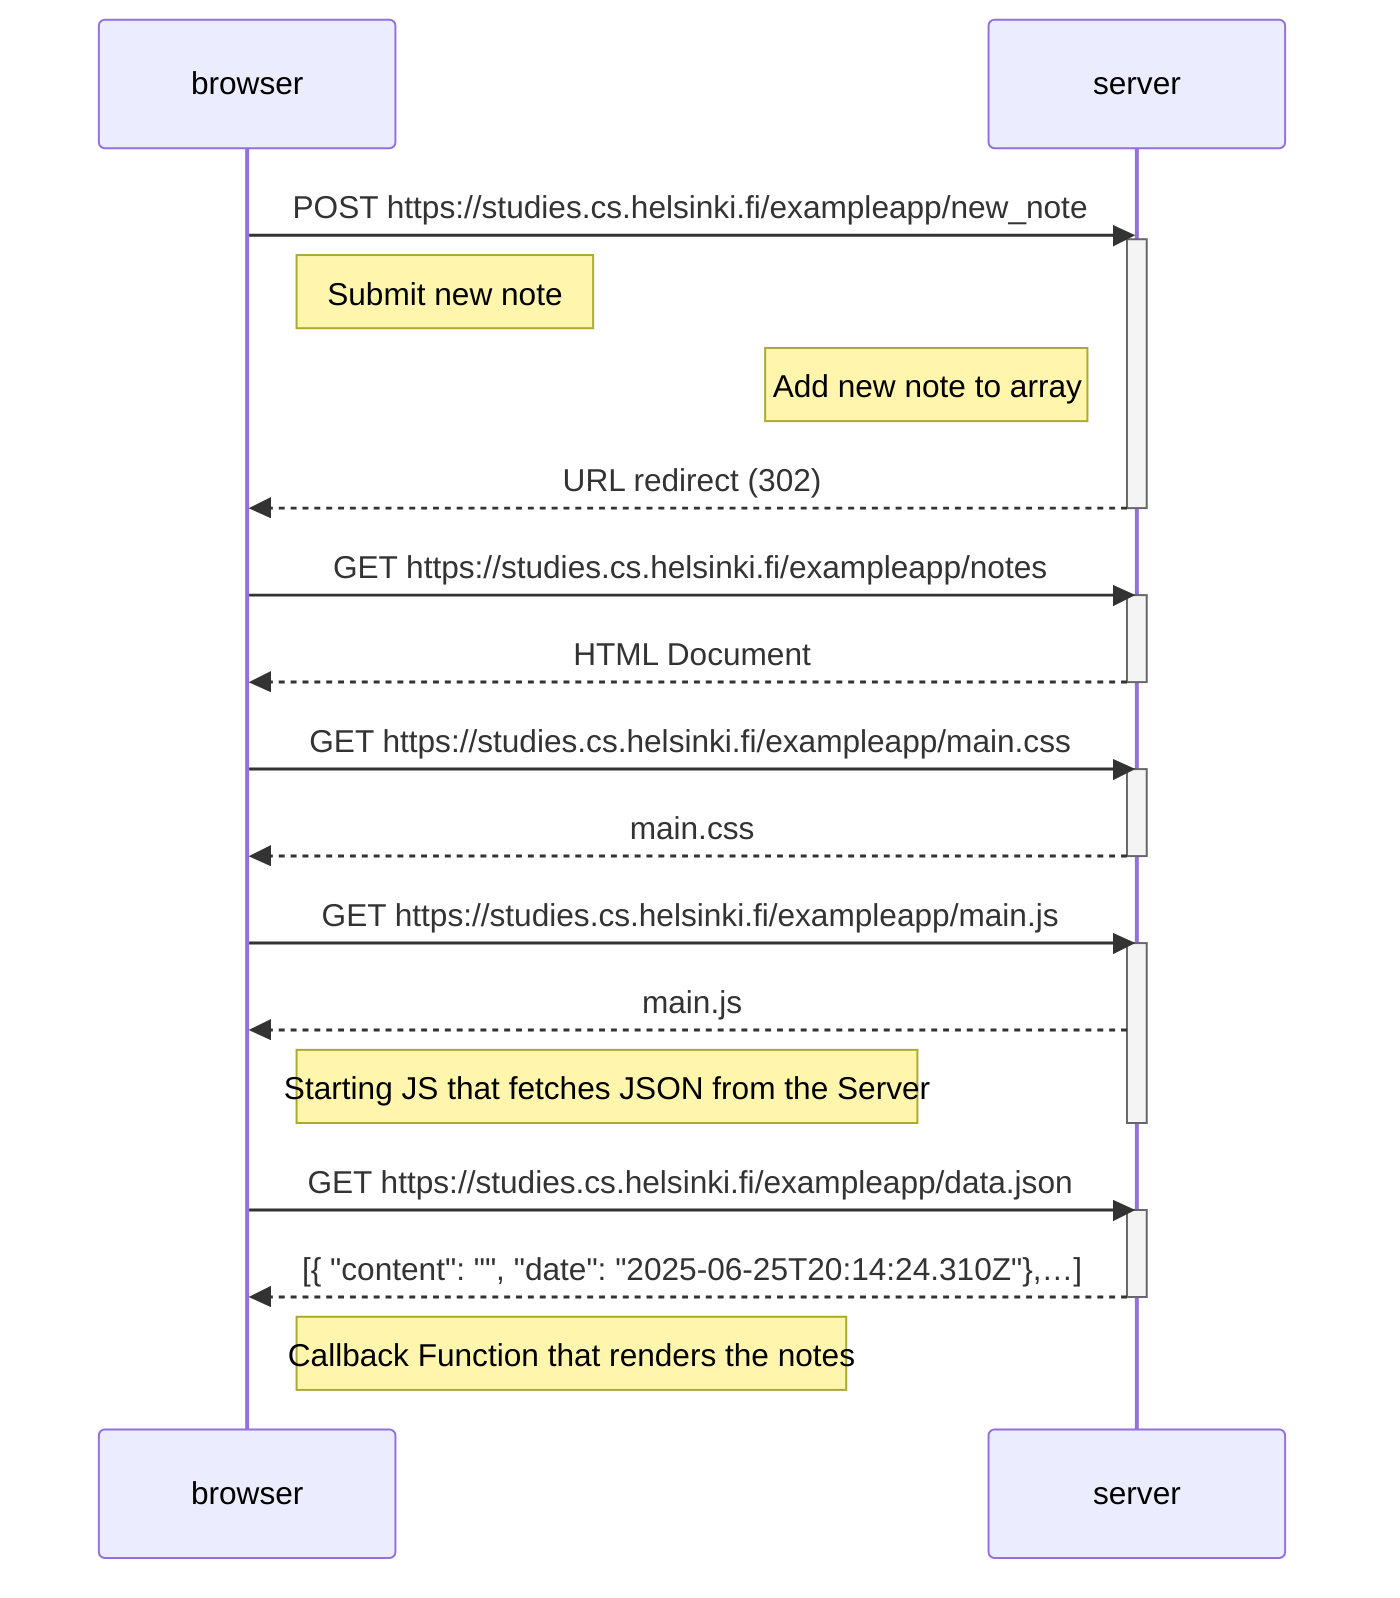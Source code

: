sequenceDiagram
        participant browser
        participant server
        browser->>server: POST https://studies.cs.helsinki.fi/exampleapp/new_note
        activate server
        Note right of browser: Submit new note
        Note left of server: Add new note to array
        server-->>browser:URL redirect (302)
        deactivate server
        browser->>server: GET https://studies.cs.helsinki.fi/exampleapp/notes
        activate server
        server-->>browser:HTML Document
        deactivate server
        browser->>server: GET https://studies.cs.helsinki.fi/exampleapp/main.css
        activate server
        server-->>browser:main.css
        deactivate server
        browser->>server: GET https://studies.cs.helsinki.fi/exampleapp/main.js
        activate server
        server-->>browser:main.js
        Note right of browser: Starting JS that fetches JSON from the Server
        deactivate server
        browser->>server: GET https://studies.cs.helsinki.fi/exampleapp/data.json
        activate server
        server-->>browser:[{ "content": "", "date": "2025-06-25T20:14:24.310Z"},…]
        deactivate server
        Note right of browser: Callback Function that renders the notes
